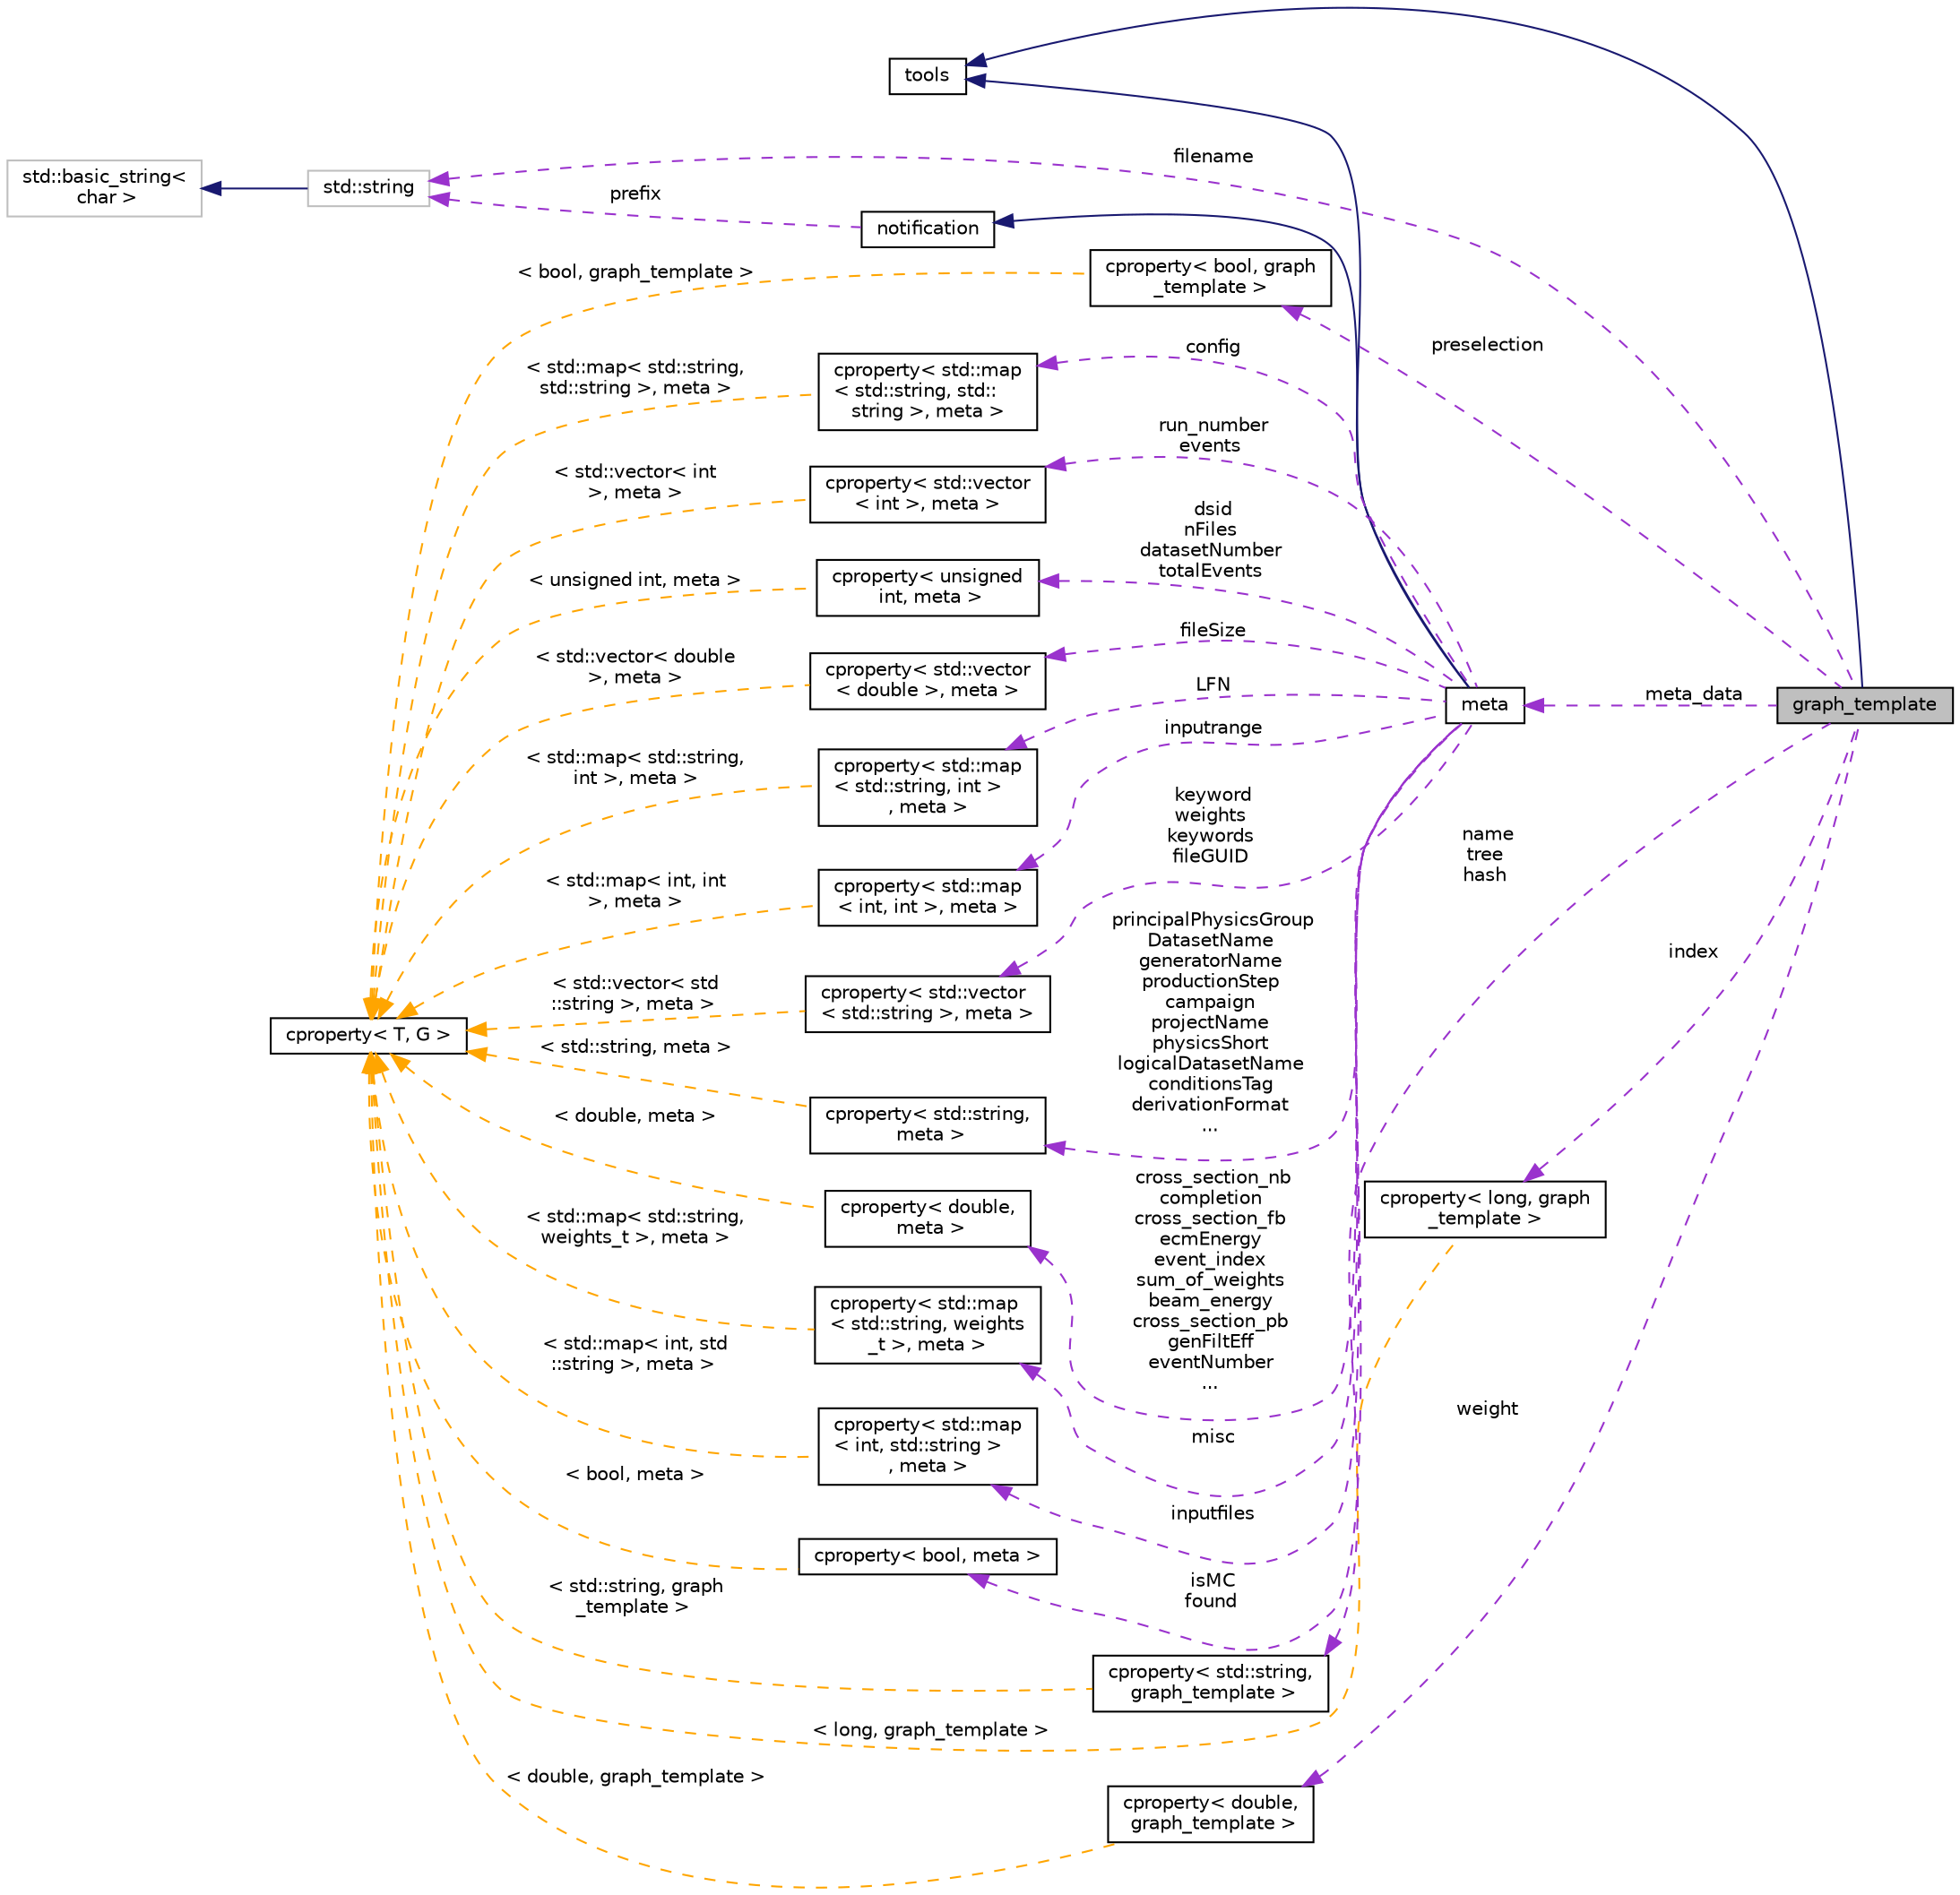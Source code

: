digraph "graph_template"
{
 // INTERACTIVE_SVG=YES
 // LATEX_PDF_SIZE
  edge [fontname="Helvetica",fontsize="10",labelfontname="Helvetica",labelfontsize="10"];
  node [fontname="Helvetica",fontsize="10",shape=record];
  rankdir="LR";
  Node1 [label="graph_template",height=0.2,width=0.4,color="black", fillcolor="grey75", style="filled", fontcolor="black",tooltip=" "];
  Node2 -> Node1 [dir="back",color="midnightblue",fontsize="10",style="solid",fontname="Helvetica"];
  Node2 [label="tools",height=0.2,width=0.4,color="black", fillcolor="white", style="filled",URL="$classtools.html",tooltip="Provides a wide range of utility functions used throughout the framework."];
  Node3 -> Node1 [dir="back",color="darkorchid3",fontsize="10",style="dashed",label=" preselection" ,fontname="Helvetica"];
  Node3 [label="cproperty\< bool, graph\l_template \>",height=0.2,width=0.4,color="black", fillcolor="white", style="filled",URL="$classcproperty.html",tooltip=" "];
  Node4 -> Node3 [dir="back",color="orange",fontsize="10",style="dashed",label=" \< bool, graph_template \>" ,fontname="Helvetica"];
  Node4 [label="cproperty\< T, G \>",height=0.2,width=0.4,color="black", fillcolor="white", style="filled",URL="$classcproperty.html",tooltip=" "];
  Node5 -> Node1 [dir="back",color="darkorchid3",fontsize="10",style="dashed",label=" meta_data" ,fontname="Helvetica"];
  Node5 [label="meta",height=0.2,width=0.4,color="black", fillcolor="white", style="filled",URL="$classmeta.html",tooltip="Provides properties and methods for metadata management."];
  Node2 -> Node5 [dir="back",color="midnightblue",fontsize="10",style="solid",fontname="Helvetica"];
  Node6 -> Node5 [dir="back",color="midnightblue",fontsize="10",style="solid",fontname="Helvetica"];
  Node6 [label="notification",height=0.2,width=0.4,color="black", fillcolor="white", style="filled",URL="$classnotification.html",tooltip="Provides logging and messaging functionality with various severity levels."];
  Node7 -> Node6 [dir="back",color="darkorchid3",fontsize="10",style="dashed",label=" prefix" ,fontname="Helvetica"];
  Node7 [label="std::string",height=0.2,width=0.4,color="grey75", fillcolor="white", style="filled",tooltip="STL class."];
  Node8 -> Node7 [dir="back",color="midnightblue",fontsize="10",style="solid",fontname="Helvetica"];
  Node8 [label="std::basic_string\<\l char \>",height=0.2,width=0.4,color="grey75", fillcolor="white", style="filled",tooltip="STL class."];
  Node9 -> Node5 [dir="back",color="darkorchid3",fontsize="10",style="dashed",label=" config" ,fontname="Helvetica"];
  Node9 [label="cproperty\< std::map\l\< std::string, std::\lstring \>, meta \>",height=0.2,width=0.4,color="black", fillcolor="white", style="filled",URL="$classcproperty.html",tooltip=" "];
  Node4 -> Node9 [dir="back",color="orange",fontsize="10",style="dashed",label=" \< std::map\< std::string,\l std::string \>, meta \>" ,fontname="Helvetica"];
  Node10 -> Node5 [dir="back",color="darkorchid3",fontsize="10",style="dashed",label=" run_number\nevents" ,fontname="Helvetica"];
  Node10 [label="cproperty\< std::vector\l\< int \>, meta \>",height=0.2,width=0.4,color="black", fillcolor="white", style="filled",URL="$classcproperty.html",tooltip=" "];
  Node4 -> Node10 [dir="back",color="orange",fontsize="10",style="dashed",label=" \< std::vector\< int\l \>, meta \>" ,fontname="Helvetica"];
  Node11 -> Node5 [dir="back",color="darkorchid3",fontsize="10",style="dashed",label=" dsid\nnFiles\ndatasetNumber\ntotalEvents" ,fontname="Helvetica"];
  Node11 [label="cproperty\< unsigned\l int, meta \>",height=0.2,width=0.4,color="black", fillcolor="white", style="filled",URL="$classcproperty.html",tooltip=" "];
  Node4 -> Node11 [dir="back",color="orange",fontsize="10",style="dashed",label=" \< unsigned int, meta \>" ,fontname="Helvetica"];
  Node12 -> Node5 [dir="back",color="darkorchid3",fontsize="10",style="dashed",label=" fileSize" ,fontname="Helvetica"];
  Node12 [label="cproperty\< std::vector\l\< double \>, meta \>",height=0.2,width=0.4,color="black", fillcolor="white", style="filled",URL="$classcproperty.html",tooltip=" "];
  Node4 -> Node12 [dir="back",color="orange",fontsize="10",style="dashed",label=" \< std::vector\< double\l \>, meta \>" ,fontname="Helvetica"];
  Node13 -> Node5 [dir="back",color="darkorchid3",fontsize="10",style="dashed",label=" LFN" ,fontname="Helvetica"];
  Node13 [label="cproperty\< std::map\l\< std::string, int \>\l, meta \>",height=0.2,width=0.4,color="black", fillcolor="white", style="filled",URL="$classcproperty.html",tooltip=" "];
  Node4 -> Node13 [dir="back",color="orange",fontsize="10",style="dashed",label=" \< std::map\< std::string,\l int \>, meta \>" ,fontname="Helvetica"];
  Node14 -> Node5 [dir="back",color="darkorchid3",fontsize="10",style="dashed",label=" inputrange" ,fontname="Helvetica"];
  Node14 [label="cproperty\< std::map\l\< int, int \>, meta \>",height=0.2,width=0.4,color="black", fillcolor="white", style="filled",URL="$classcproperty.html",tooltip=" "];
  Node4 -> Node14 [dir="back",color="orange",fontsize="10",style="dashed",label=" \< std::map\< int, int\l \>, meta \>" ,fontname="Helvetica"];
  Node15 -> Node5 [dir="back",color="darkorchid3",fontsize="10",style="dashed",label=" keyword\nweights\nkeywords\nfileGUID" ,fontname="Helvetica"];
  Node15 [label="cproperty\< std::vector\l\< std::string \>, meta \>",height=0.2,width=0.4,color="black", fillcolor="white", style="filled",URL="$classcproperty.html",tooltip=" "];
  Node4 -> Node15 [dir="back",color="orange",fontsize="10",style="dashed",label=" \< std::vector\< std\l::string \>, meta \>" ,fontname="Helvetica"];
  Node16 -> Node5 [dir="back",color="darkorchid3",fontsize="10",style="dashed",label=" principalPhysicsGroup\nDatasetName\ngeneratorName\nproductionStep\ncampaign\nprojectName\nphysicsShort\nlogicalDatasetName\nconditionsTag\nderivationFormat\n..." ,fontname="Helvetica"];
  Node16 [label="cproperty\< std::string,\l meta \>",height=0.2,width=0.4,color="black", fillcolor="white", style="filled",URL="$classcproperty.html",tooltip=" "];
  Node4 -> Node16 [dir="back",color="orange",fontsize="10",style="dashed",label=" \< std::string, meta \>" ,fontname="Helvetica"];
  Node17 -> Node5 [dir="back",color="darkorchid3",fontsize="10",style="dashed",label=" cross_section_nb\ncompletion\ncross_section_fb\necmEnergy\nevent_index\nsum_of_weights\nbeam_energy\ncross_section_pb\ngenFiltEff\neventNumber\n..." ,fontname="Helvetica"];
  Node17 [label="cproperty\< double,\l meta \>",height=0.2,width=0.4,color="black", fillcolor="white", style="filled",URL="$classcproperty.html",tooltip=" "];
  Node4 -> Node17 [dir="back",color="orange",fontsize="10",style="dashed",label=" \< double, meta \>" ,fontname="Helvetica"];
  Node18 -> Node5 [dir="back",color="darkorchid3",fontsize="10",style="dashed",label=" misc" ,fontname="Helvetica"];
  Node18 [label="cproperty\< std::map\l\< std::string, weights\l_t \>, meta \>",height=0.2,width=0.4,color="black", fillcolor="white", style="filled",URL="$classcproperty.html",tooltip=" "];
  Node4 -> Node18 [dir="back",color="orange",fontsize="10",style="dashed",label=" \< std::map\< std::string,\l weights_t \>, meta \>" ,fontname="Helvetica"];
  Node19 -> Node5 [dir="back",color="darkorchid3",fontsize="10",style="dashed",label=" inputfiles" ,fontname="Helvetica"];
  Node19 [label="cproperty\< std::map\l\< int, std::string \>\l, meta \>",height=0.2,width=0.4,color="black", fillcolor="white", style="filled",URL="$classcproperty.html",tooltip=" "];
  Node4 -> Node19 [dir="back",color="orange",fontsize="10",style="dashed",label=" \< std::map\< int, std\l::string \>, meta \>" ,fontname="Helvetica"];
  Node20 -> Node5 [dir="back",color="darkorchid3",fontsize="10",style="dashed",label=" isMC\nfound" ,fontname="Helvetica"];
  Node20 [label="cproperty\< bool, meta \>",height=0.2,width=0.4,color="black", fillcolor="white", style="filled",URL="$classcproperty.html",tooltip=" "];
  Node4 -> Node20 [dir="back",color="orange",fontsize="10",style="dashed",label=" \< bool, meta \>" ,fontname="Helvetica"];
  Node21 -> Node1 [dir="back",color="darkorchid3",fontsize="10",style="dashed",label=" name\ntree\nhash" ,fontname="Helvetica"];
  Node21 [label="cproperty\< std::string,\l graph_template \>",height=0.2,width=0.4,color="black", fillcolor="white", style="filled",URL="$classcproperty.html",tooltip=" "];
  Node4 -> Node21 [dir="back",color="orange",fontsize="10",style="dashed",label=" \< std::string, graph\l_template \>" ,fontname="Helvetica"];
  Node7 -> Node1 [dir="back",color="darkorchid3",fontsize="10",style="dashed",label=" filename" ,fontname="Helvetica"];
  Node22 -> Node1 [dir="back",color="darkorchid3",fontsize="10",style="dashed",label=" index" ,fontname="Helvetica"];
  Node22 [label="cproperty\< long, graph\l_template \>",height=0.2,width=0.4,color="black", fillcolor="white", style="filled",URL="$classcproperty.html",tooltip=" "];
  Node4 -> Node22 [dir="back",color="orange",fontsize="10",style="dashed",label=" \< long, graph_template \>" ,fontname="Helvetica"];
  Node23 -> Node1 [dir="back",color="darkorchid3",fontsize="10",style="dashed",label=" weight" ,fontname="Helvetica"];
  Node23 [label="cproperty\< double,\l graph_template \>",height=0.2,width=0.4,color="black", fillcolor="white", style="filled",URL="$classcproperty.html",tooltip=" "];
  Node4 -> Node23 [dir="back",color="orange",fontsize="10",style="dashed",label=" \< double, graph_template \>" ,fontname="Helvetica"];
}
